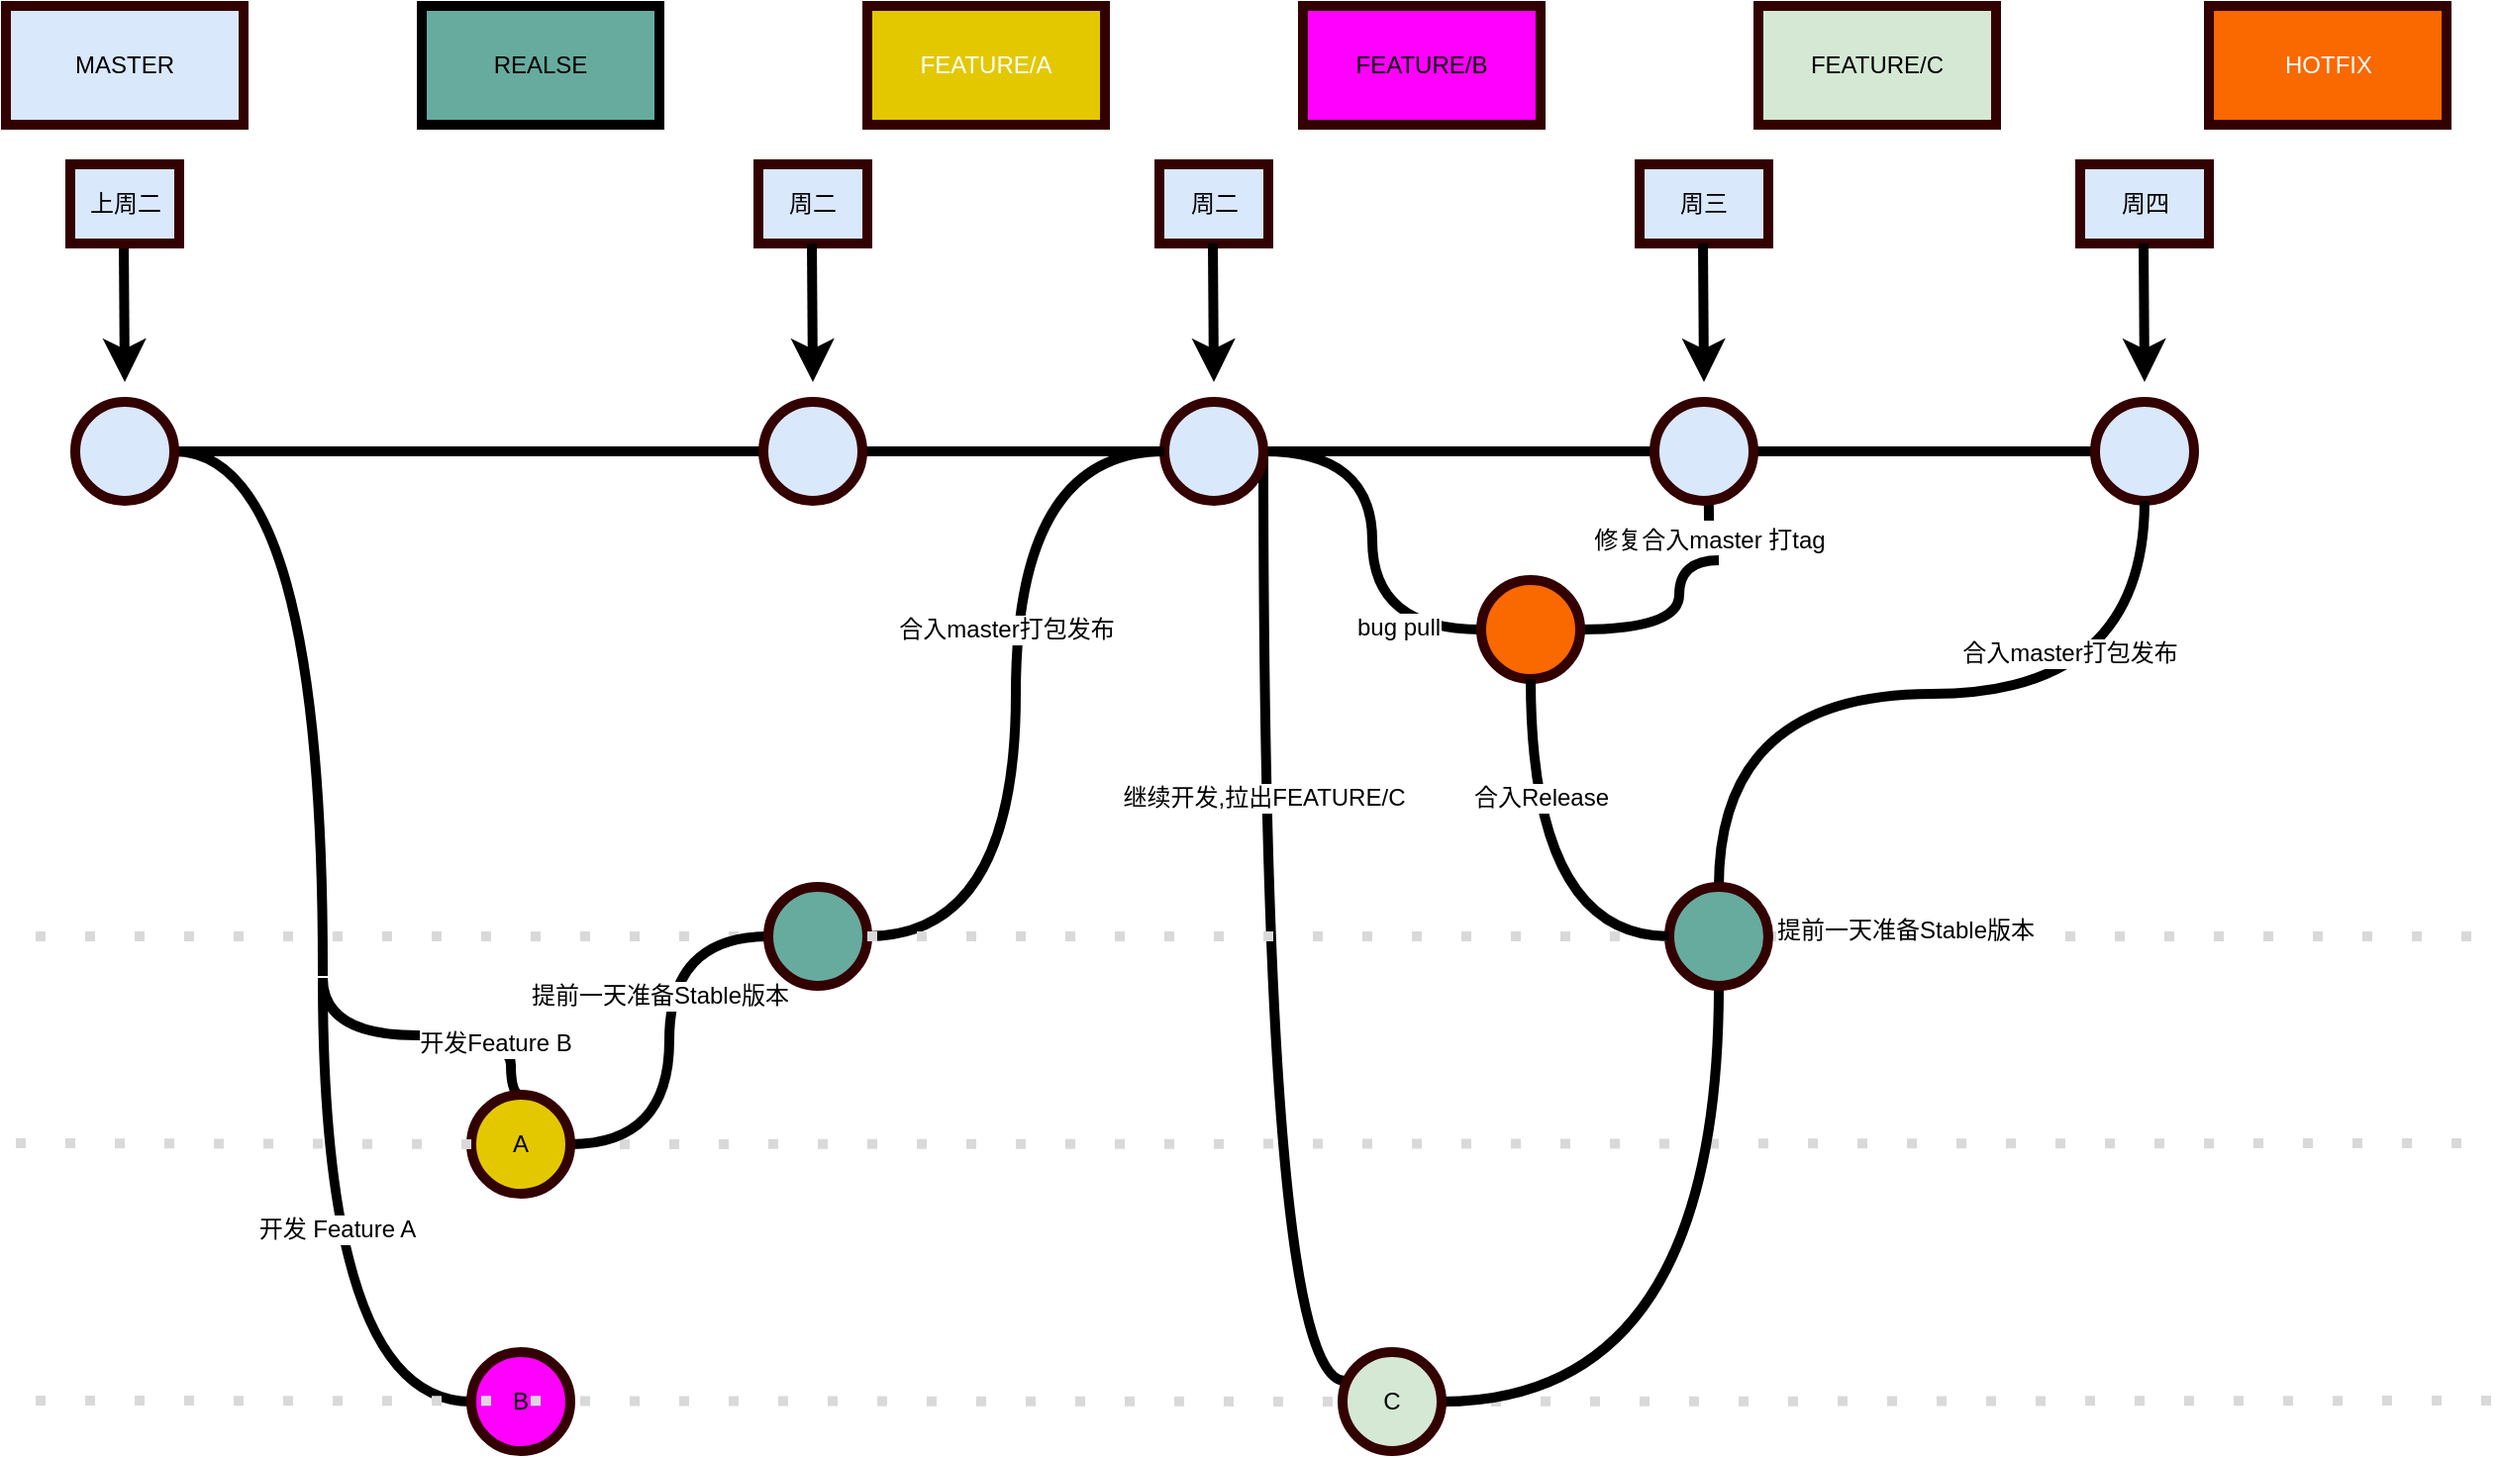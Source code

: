 <mxfile version="14.9.2" type="github">
  <diagram id="chNzZVGyo9SPdtNRLmo0" name="Page-1">
    <mxGraphModel dx="2522" dy="826" grid="1" gridSize="10" guides="1" tooltips="1" connect="1" arrows="1" fold="1" page="1" pageScale="1" pageWidth="1100" pageHeight="850" math="0" shadow="0">
      <root>
        <mxCell id="0" />
        <mxCell id="1" parent="0" />
        <mxCell id="sQp2Zh3F2BZOGlov7ECM-1" value="" style="endArrow=none;dashed=1;html=1;strokeWidth=5;dashPattern=1 4;strokeColor=#D9D9D9;" edge="1" parent="1" target="sQp2Zh3F2BZOGlov7ECM-48">
          <mxGeometry width="50" height="50" relative="1" as="geometry">
            <mxPoint x="-220" y="520" as="sourcePoint" />
            <mxPoint x="1020" y="520" as="targetPoint" />
          </mxGeometry>
        </mxCell>
        <mxCell id="sQp2Zh3F2BZOGlov7ECM-2" value="" style="endArrow=none;dashed=1;html=1;strokeWidth=5;dashPattern=1 4;strokeColor=#D9D9D9;" edge="1" parent="1" source="sQp2Zh3F2BZOGlov7ECM-59">
          <mxGeometry width="50" height="50" relative="1" as="geometry">
            <mxPoint x="-220" y="754.5" as="sourcePoint" />
            <mxPoint x="1020" y="754.5" as="targetPoint" />
          </mxGeometry>
        </mxCell>
        <mxCell id="sQp2Zh3F2BZOGlov7ECM-3" value="" style="endArrow=none;dashed=1;html=1;strokeWidth=5;dashPattern=1 4;strokeColor=#D9D9D9;" edge="1" parent="1" source="sQp2Zh3F2BZOGlov7ECM-51">
          <mxGeometry width="50" height="50" relative="1" as="geometry">
            <mxPoint x="-230" y="624.5" as="sourcePoint" />
            <mxPoint x="1010" y="624.5" as="targetPoint" />
          </mxGeometry>
        </mxCell>
        <mxCell id="sQp2Zh3F2BZOGlov7ECM-6" value="" style="endArrow=none;dashed=1;html=1;strokeWidth=5;dashPattern=1 4;strokeColor=#D9D9D9;startArrow=none;" edge="1" parent="1" source="sQp2Zh3F2BZOGlov7ECM-44">
          <mxGeometry width="50" height="50" relative="1" as="geometry">
            <mxPoint x="-220" y="520" as="sourcePoint" />
            <mxPoint x="1020" y="520" as="targetPoint" />
          </mxGeometry>
        </mxCell>
        <mxCell id="sQp2Zh3F2BZOGlov7ECM-7" value="MASTER" style="rounded=0;whiteSpace=wrap;html=1;strokeWidth=5;fillColor=#dae8fc;strokeColor=#330000;" vertex="1" parent="1">
          <mxGeometry x="-235" y="50" width="120" height="60" as="geometry" />
        </mxCell>
        <mxCell id="sQp2Zh3F2BZOGlov7ECM-8" value="REALSE" style="rounded=0;whiteSpace=wrap;html=1;strokeWidth=5;fillColor=#67AB9F;" vertex="1" parent="1">
          <mxGeometry x="-25" y="50" width="120" height="60" as="geometry" />
        </mxCell>
        <mxCell id="sQp2Zh3F2BZOGlov7ECM-9" value="FEATURE/A&lt;br&gt;" style="rounded=0;whiteSpace=wrap;html=1;strokeWidth=5;fillColor=#e3c800;strokeColor=#330000;fontColor=#ffffff;" vertex="1" parent="1">
          <mxGeometry x="200" y="50" width="120" height="60" as="geometry" />
        </mxCell>
        <mxCell id="sQp2Zh3F2BZOGlov7ECM-10" value="HOTFIX" style="rounded=0;whiteSpace=wrap;html=1;strokeWidth=5;fillColor=#fa6800;strokeColor=#330000;fontColor=#ffffff;" vertex="1" parent="1">
          <mxGeometry x="877.5" y="50" width="120" height="60" as="geometry" />
        </mxCell>
        <mxCell id="sQp2Zh3F2BZOGlov7ECM-11" style="edgeStyle=orthogonalEdgeStyle;rounded=0;orthogonalLoop=1;jettySize=auto;html=1;strokeWidth=5;curved=1;endArrow=none;endFill=0;" edge="1" parent="1" source="sQp2Zh3F2BZOGlov7ECM-13">
          <mxGeometry relative="1" as="geometry">
            <mxPoint x="-75" y="540" as="targetPoint" />
          </mxGeometry>
        </mxCell>
        <mxCell id="sQp2Zh3F2BZOGlov7ECM-12" style="edgeStyle=orthogonalEdgeStyle;curved=1;rounded=0;orthogonalLoop=1;jettySize=auto;html=1;entryX=0;entryY=0.5;entryDx=0;entryDy=0;endArrow=none;endFill=0;strokeWidth=5;" edge="1" parent="1" source="sQp2Zh3F2BZOGlov7ECM-13" target="sQp2Zh3F2BZOGlov7ECM-20">
          <mxGeometry relative="1" as="geometry" />
        </mxCell>
        <mxCell id="sQp2Zh3F2BZOGlov7ECM-13" value="" style="ellipse;whiteSpace=wrap;html=1;aspect=fixed;strokeColor=#330000;fillColor=#DAE8FC;strokeWidth=5;" vertex="1" parent="1">
          <mxGeometry x="-200" y="250" width="50" height="50" as="geometry" />
        </mxCell>
        <mxCell id="sQp2Zh3F2BZOGlov7ECM-14" style="edgeStyle=orthogonalEdgeStyle;curved=1;rounded=0;orthogonalLoop=1;jettySize=auto;html=1;entryX=0;entryY=0.5;entryDx=0;entryDy=0;endArrow=none;endFill=0;strokeWidth=5;" edge="1" parent="1" source="sQp2Zh3F2BZOGlov7ECM-20" target="sQp2Zh3F2BZOGlov7ECM-35">
          <mxGeometry relative="1" as="geometry" />
        </mxCell>
        <mxCell id="sQp2Zh3F2BZOGlov7ECM-15" style="edgeStyle=orthogonalEdgeStyle;curved=1;rounded=0;orthogonalLoop=1;jettySize=auto;html=1;entryX=0;entryY=0.5;entryDx=0;entryDy=0;endArrow=none;endFill=0;strokeWidth=5;" edge="1" parent="1" source="sQp2Zh3F2BZOGlov7ECM-20" target="sQp2Zh3F2BZOGlov7ECM-57">
          <mxGeometry relative="1" as="geometry" />
        </mxCell>
        <mxCell id="sQp2Zh3F2BZOGlov7ECM-16" value="bug pull" style="text;html=1;align=center;verticalAlign=middle;resizable=0;points=[];labelBackgroundColor=#ffffff;" vertex="1" connectable="0" parent="sQp2Zh3F2BZOGlov7ECM-15">
          <mxGeometry x="0.438" y="13" relative="1" as="geometry">
            <mxPoint as="offset" />
          </mxGeometry>
        </mxCell>
        <mxCell id="sQp2Zh3F2BZOGlov7ECM-18" style="edgeStyle=orthogonalEdgeStyle;curved=1;rounded=0;orthogonalLoop=1;jettySize=auto;html=1;entryX=0.02;entryY=0.29;entryDx=0;entryDy=0;entryPerimeter=0;endArrow=none;endFill=0;strokeWidth=5;" edge="1" parent="1" source="sQp2Zh3F2BZOGlov7ECM-20" target="sQp2Zh3F2BZOGlov7ECM-59">
          <mxGeometry relative="1" as="geometry">
            <Array as="points">
              <mxPoint x="400" y="745" />
            </Array>
          </mxGeometry>
        </mxCell>
        <mxCell id="sQp2Zh3F2BZOGlov7ECM-19" value="继续开发,拉出FEATURE/C" style="text;html=1;align=center;verticalAlign=middle;resizable=0;points=[];labelBackgroundColor=#ffffff;" vertex="1" connectable="0" parent="sQp2Zh3F2BZOGlov7ECM-18">
          <mxGeometry x="-0.812" relative="1" as="geometry">
            <mxPoint y="127" as="offset" />
          </mxGeometry>
        </mxCell>
        <mxCell id="sQp2Zh3F2BZOGlov7ECM-20" value="" style="ellipse;whiteSpace=wrap;html=1;aspect=fixed;strokeColor=#330000;fillColor=#DAE8FC;strokeWidth=5;" vertex="1" parent="1">
          <mxGeometry x="350" y="250" width="50" height="50" as="geometry" />
        </mxCell>
        <mxCell id="sQp2Zh3F2BZOGlov7ECM-21" value="" style="endArrow=classic;html=1;strokeWidth=5;" edge="1" parent="1">
          <mxGeometry width="50" height="50" relative="1" as="geometry">
            <mxPoint x="-175.5" y="170" as="sourcePoint" />
            <mxPoint x="-175" y="240" as="targetPoint" />
          </mxGeometry>
        </mxCell>
        <mxCell id="sQp2Zh3F2BZOGlov7ECM-22" style="edgeStyle=orthogonalEdgeStyle;rounded=0;orthogonalLoop=1;jettySize=auto;html=1;entryX=0.5;entryY=0;entryDx=0;entryDy=0;curved=1;endArrow=none;endFill=0;strokeWidth=5;" edge="1" parent="1" target="sQp2Zh3F2BZOGlov7ECM-51">
          <mxGeometry relative="1" as="geometry">
            <Array as="points">
              <mxPoint x="-75" y="570" />
              <mxPoint x="20" y="570" />
              <mxPoint x="20" y="600" />
            </Array>
            <mxPoint x="-75" y="541" as="sourcePoint" />
          </mxGeometry>
        </mxCell>
        <mxCell id="sQp2Zh3F2BZOGlov7ECM-23" value="开发Feature B" style="text;html=1;align=center;verticalAlign=middle;resizable=0;points=[];labelBackgroundColor=#ffffff;" vertex="1" connectable="0" parent="sQp2Zh3F2BZOGlov7ECM-22">
          <mxGeometry x="0.458" y="-4" relative="1" as="geometry">
            <mxPoint as="offset" />
          </mxGeometry>
        </mxCell>
        <mxCell id="sQp2Zh3F2BZOGlov7ECM-24" style="edgeStyle=orthogonalEdgeStyle;rounded=0;orthogonalLoop=1;jettySize=auto;html=1;entryX=0;entryY=0.5;entryDx=0;entryDy=0;curved=1;strokeWidth=5;endArrow=none;endFill=0;" edge="1" parent="1" target="sQp2Zh3F2BZOGlov7ECM-33">
          <mxGeometry relative="1" as="geometry">
            <Array as="points">
              <mxPoint x="-75" y="755" />
            </Array>
            <mxPoint x="-75" y="541" as="sourcePoint" />
          </mxGeometry>
        </mxCell>
        <mxCell id="sQp2Zh3F2BZOGlov7ECM-25" value="开发 Feature A" style="text;html=1;align=center;verticalAlign=middle;resizable=0;points=[];labelBackgroundColor=#ffffff;" vertex="1" connectable="0" parent="sQp2Zh3F2BZOGlov7ECM-24">
          <mxGeometry x="-0.124" y="7" relative="1" as="geometry">
            <mxPoint as="offset" />
          </mxGeometry>
        </mxCell>
        <mxCell id="sQp2Zh3F2BZOGlov7ECM-27" value="上周二" style="rounded=0;whiteSpace=wrap;html=1;strokeWidth=5;fillColor=#dae8fc;strokeColor=#330000;" vertex="1" parent="1">
          <mxGeometry x="-202.5" y="130" width="55" height="40" as="geometry" />
        </mxCell>
        <mxCell id="sQp2Zh3F2BZOGlov7ECM-28" value="周四" style="rounded=0;whiteSpace=wrap;html=1;strokeWidth=5;fillColor=#dae8fc;strokeColor=#330000;" vertex="1" parent="1">
          <mxGeometry x="812.5" y="130" width="65" height="40" as="geometry" />
        </mxCell>
        <mxCell id="sQp2Zh3F2BZOGlov7ECM-29" value="" style="endArrow=classic;html=1;strokeWidth=5;" edge="1" parent="1">
          <mxGeometry width="50" height="50" relative="1" as="geometry">
            <mxPoint x="844.5" y="170" as="sourcePoint" />
            <mxPoint x="845" y="240" as="targetPoint" />
          </mxGeometry>
        </mxCell>
        <mxCell id="sQp2Zh3F2BZOGlov7ECM-30" style="edgeStyle=orthogonalEdgeStyle;curved=1;rounded=0;orthogonalLoop=1;jettySize=auto;html=1;entryX=0;entryY=0.5;entryDx=0;entryDy=0;endArrow=none;endFill=0;strokeWidth=5;" edge="1" parent="1" source="sQp2Zh3F2BZOGlov7ECM-51" target="sQp2Zh3F2BZOGlov7ECM-48">
          <mxGeometry relative="1" as="geometry" />
        </mxCell>
        <mxCell id="sQp2Zh3F2BZOGlov7ECM-31" value="提前一天准备Stable版本" style="text;html=1;align=center;verticalAlign=middle;resizable=0;points=[];labelBackgroundColor=#ffffff;" vertex="1" connectable="0" parent="sQp2Zh3F2BZOGlov7ECM-30">
          <mxGeometry x="0.086" relative="1" as="geometry">
            <mxPoint x="-5" y="-14" as="offset" />
          </mxGeometry>
        </mxCell>
        <mxCell id="sQp2Zh3F2BZOGlov7ECM-32" value="FEATURE/B" style="rounded=0;whiteSpace=wrap;html=1;strokeWidth=5;fillColor=#FF00FF;strokeColor=#330000;gradientColor=none;" vertex="1" parent="1">
          <mxGeometry x="420" y="50" width="120" height="60" as="geometry" />
        </mxCell>
        <mxCell id="sQp2Zh3F2BZOGlov7ECM-33" value="B" style="ellipse;whiteSpace=wrap;html=1;aspect=fixed;strokeColor=#330000;strokeWidth=5;fillColor=#FF00FF;" vertex="1" parent="1">
          <mxGeometry y="730" width="50" height="50" as="geometry" />
        </mxCell>
        <mxCell id="sQp2Zh3F2BZOGlov7ECM-35" value="" style="ellipse;whiteSpace=wrap;html=1;aspect=fixed;strokeColor=#330000;fillColor=#DAE8FC;strokeWidth=5;" vertex="1" parent="1">
          <mxGeometry x="820" y="250" width="50" height="50" as="geometry" />
        </mxCell>
        <mxCell id="sQp2Zh3F2BZOGlov7ECM-36" style="edgeStyle=orthogonalEdgeStyle;curved=1;rounded=0;orthogonalLoop=1;jettySize=auto;html=1;entryX=0.5;entryY=1;entryDx=0;entryDy=0;endArrow=none;endFill=0;strokeWidth=5;" edge="1" parent="1" source="sQp2Zh3F2BZOGlov7ECM-39" target="sQp2Zh3F2BZOGlov7ECM-63">
          <mxGeometry relative="1" as="geometry" />
        </mxCell>
        <mxCell id="sQp2Zh3F2BZOGlov7ECM-37" value="周二" style="rounded=0;whiteSpace=wrap;html=1;strokeWidth=5;fillColor=#dae8fc;strokeColor=#330000;" vertex="1" parent="1">
          <mxGeometry x="347.5" y="130" width="55" height="40" as="geometry" />
        </mxCell>
        <mxCell id="sQp2Zh3F2BZOGlov7ECM-38" value="" style="endArrow=classic;html=1;strokeWidth=5;" edge="1" parent="1">
          <mxGeometry width="50" height="50" relative="1" as="geometry">
            <mxPoint x="374.5" y="170" as="sourcePoint" />
            <mxPoint x="375" y="240" as="targetPoint" />
          </mxGeometry>
        </mxCell>
        <mxCell id="sQp2Zh3F2BZOGlov7ECM-39" value="修复合入master 打tag" style="text;html=1;align=center;verticalAlign=middle;resizable=0;points=[];autosize=1;" vertex="1" parent="1">
          <mxGeometry x="560" y="310" width="130" height="20" as="geometry" />
        </mxCell>
        <mxCell id="sQp2Zh3F2BZOGlov7ECM-40" style="edgeStyle=orthogonalEdgeStyle;curved=1;rounded=0;orthogonalLoop=1;jettySize=auto;html=1;endArrow=none;endFill=0;strokeWidth=5;" edge="1" parent="1" source="sQp2Zh3F2BZOGlov7ECM-57">
          <mxGeometry relative="1" as="geometry">
            <mxPoint x="660" y="365" as="sourcePoint" />
            <mxPoint x="630" y="330" as="targetPoint" />
            <Array as="points">
              <mxPoint x="610" y="365" />
              <mxPoint x="610" y="330" />
            </Array>
          </mxGeometry>
        </mxCell>
        <mxCell id="sQp2Zh3F2BZOGlov7ECM-41" style="edgeStyle=orthogonalEdgeStyle;rounded=0;orthogonalLoop=1;jettySize=auto;html=1;exitX=0.5;exitY=1;exitDx=0;exitDy=0;entryX=0.5;entryY=0;entryDx=0;entryDy=0;endArrow=none;endFill=0;strokeWidth=5;curved=1;" edge="1" parent="1" source="sQp2Zh3F2BZOGlov7ECM-35" target="sQp2Zh3F2BZOGlov7ECM-44">
          <mxGeometry relative="1" as="geometry">
            <mxPoint x="845" y="460" as="sourcePoint" />
          </mxGeometry>
        </mxCell>
        <mxCell id="sQp2Zh3F2BZOGlov7ECM-43" style="edgeStyle=orthogonalEdgeStyle;rounded=0;orthogonalLoop=1;jettySize=auto;html=1;endArrow=none;endFill=0;strokeWidth=5;exitX=0.5;exitY=1;exitDx=0;exitDy=0;entryX=1;entryY=0.5;entryDx=0;entryDy=0;curved=1;" edge="1" parent="1" source="sQp2Zh3F2BZOGlov7ECM-44" target="sQp2Zh3F2BZOGlov7ECM-59">
          <mxGeometry relative="1" as="geometry">
            <mxPoint x="845" y="730" as="targetPoint" />
          </mxGeometry>
        </mxCell>
        <mxCell id="sQp2Zh3F2BZOGlov7ECM-46" style="edgeStyle=orthogonalEdgeStyle;curved=1;rounded=0;orthogonalLoop=1;jettySize=auto;html=1;entryX=0;entryY=0.5;entryDx=0;entryDy=0;endArrow=none;endFill=0;strokeWidth=5;" edge="1" parent="1" source="sQp2Zh3F2BZOGlov7ECM-48" target="sQp2Zh3F2BZOGlov7ECM-20">
          <mxGeometry relative="1" as="geometry" />
        </mxCell>
        <mxCell id="sQp2Zh3F2BZOGlov7ECM-47" value="合入master打包发布" style="text;html=1;align=center;verticalAlign=middle;resizable=0;points=[];labelBackgroundColor=#ffffff;" vertex="1" connectable="0" parent="sQp2Zh3F2BZOGlov7ECM-46">
          <mxGeometry x="-0.076" y="1" relative="1" as="geometry">
            <mxPoint x="-4" y="-48" as="offset" />
          </mxGeometry>
        </mxCell>
        <mxCell id="sQp2Zh3F2BZOGlov7ECM-48" value="" style="ellipse;whiteSpace=wrap;html=1;aspect=fixed;strokeColor=#330000;fillColor=#67AB9F;strokeWidth=5;" vertex="1" parent="1">
          <mxGeometry x="150" y="495" width="50" height="50" as="geometry" />
        </mxCell>
        <mxCell id="sQp2Zh3F2BZOGlov7ECM-51" value="A" style="ellipse;whiteSpace=wrap;html=1;aspect=fixed;strokeColor=#330000;fillColor=#E3C800;strokeWidth=5;" vertex="1" parent="1">
          <mxGeometry y="600" width="50" height="50" as="geometry" />
        </mxCell>
        <mxCell id="sQp2Zh3F2BZOGlov7ECM-52" value="" style="endArrow=none;dashed=1;html=1;strokeWidth=5;dashPattern=1 4;strokeColor=#D9D9D9;" edge="1" parent="1" target="sQp2Zh3F2BZOGlov7ECM-51">
          <mxGeometry width="50" height="50" relative="1" as="geometry">
            <mxPoint x="-230" y="624.5" as="sourcePoint" />
            <mxPoint x="1010" y="624.5" as="targetPoint" />
          </mxGeometry>
        </mxCell>
        <mxCell id="sQp2Zh3F2BZOGlov7ECM-56" value="提前一天准备Stable版本" style="text;html=1;align=center;verticalAlign=middle;resizable=0;points=[];labelBackgroundColor=#ffffff;" vertex="1" connectable="0" parent="1">
          <mxGeometry x="730" y="520" as="geometry">
            <mxPoint x="-6" y="-3" as="offset" />
          </mxGeometry>
        </mxCell>
        <mxCell id="sQp2Zh3F2BZOGlov7ECM-57" value="" style="ellipse;whiteSpace=wrap;html=1;aspect=fixed;strokeColor=#330000;fillColor=#FA6800;strokeWidth=5;" vertex="1" parent="1">
          <mxGeometry x="510" y="340" width="50" height="50" as="geometry" />
        </mxCell>
        <mxCell id="sQp2Zh3F2BZOGlov7ECM-59" value="C" style="ellipse;whiteSpace=wrap;html=1;aspect=fixed;strokeColor=#330000;strokeWidth=5;fillColor=#D5E8D4;" vertex="1" parent="1">
          <mxGeometry x="440" y="730" width="50" height="50" as="geometry" />
        </mxCell>
        <mxCell id="sQp2Zh3F2BZOGlov7ECM-60" value="" style="endArrow=none;dashed=1;html=1;strokeWidth=5;dashPattern=1 4;strokeColor=#D9D9D9;" edge="1" parent="1" target="sQp2Zh3F2BZOGlov7ECM-59">
          <mxGeometry width="50" height="50" relative="1" as="geometry">
            <mxPoint x="-220" y="754.5" as="sourcePoint" />
            <mxPoint x="1020" y="754.5" as="targetPoint" />
          </mxGeometry>
        </mxCell>
        <mxCell id="sQp2Zh3F2BZOGlov7ECM-62" value="FEATURE/C" style="rounded=0;whiteSpace=wrap;html=1;strokeWidth=5;strokeColor=#330000;gradientColor=none;fillColor=#D5E8D4;" vertex="1" parent="1">
          <mxGeometry x="650" y="50" width="120" height="60" as="geometry" />
        </mxCell>
        <mxCell id="sQp2Zh3F2BZOGlov7ECM-63" value="" style="ellipse;whiteSpace=wrap;html=1;aspect=fixed;strokeColor=#330000;fillColor=#DAE8FC;strokeWidth=5;" vertex="1" parent="1">
          <mxGeometry x="597.5" y="250" width="50" height="50" as="geometry" />
        </mxCell>
        <mxCell id="sQp2Zh3F2BZOGlov7ECM-64" value="周三" style="rounded=0;whiteSpace=wrap;html=1;strokeWidth=5;fillColor=#dae8fc;strokeColor=#330000;" vertex="1" parent="1">
          <mxGeometry x="590" y="130" width="65" height="40" as="geometry" />
        </mxCell>
        <mxCell id="sQp2Zh3F2BZOGlov7ECM-65" value="" style="endArrow=classic;html=1;strokeWidth=5;" edge="1" parent="1">
          <mxGeometry width="50" height="50" relative="1" as="geometry">
            <mxPoint x="622" y="170" as="sourcePoint" />
            <mxPoint x="622.5" y="240" as="targetPoint" />
          </mxGeometry>
        </mxCell>
        <mxCell id="sQp2Zh3F2BZOGlov7ECM-67" value="合入master打包发布" style="text;html=1;align=center;verticalAlign=middle;resizable=0;points=[];labelBackgroundColor=#ffffff;" vertex="1" connectable="0" parent="1">
          <mxGeometry x="812.5" y="380" as="geometry">
            <mxPoint x="-6" y="-3" as="offset" />
          </mxGeometry>
        </mxCell>
        <mxCell id="sQp2Zh3F2BZOGlov7ECM-44" value="" style="ellipse;whiteSpace=wrap;html=1;aspect=fixed;strokeColor=#330000;fillColor=#67AB9F;strokeWidth=5;" vertex="1" parent="1">
          <mxGeometry x="605" y="495" width="50" height="50" as="geometry" />
        </mxCell>
        <mxCell id="sQp2Zh3F2BZOGlov7ECM-68" value="" style="endArrow=none;dashed=1;html=1;strokeWidth=5;dashPattern=1 4;strokeColor=#D9D9D9;" edge="1" parent="1" source="sQp2Zh3F2BZOGlov7ECM-48" target="sQp2Zh3F2BZOGlov7ECM-44">
          <mxGeometry width="50" height="50" relative="1" as="geometry">
            <mxPoint x="250.0" y="516.126" as="sourcePoint" />
            <mxPoint x="1020" y="520" as="targetPoint" />
          </mxGeometry>
        </mxCell>
        <mxCell id="sQp2Zh3F2BZOGlov7ECM-69" value="" style="ellipse;whiteSpace=wrap;html=1;aspect=fixed;strokeColor=#330000;fillColor=#DAE8FC;strokeWidth=5;" vertex="1" parent="1">
          <mxGeometry x="147.5" y="250" width="50" height="50" as="geometry" />
        </mxCell>
        <mxCell id="sQp2Zh3F2BZOGlov7ECM-70" value="周二" style="rounded=0;whiteSpace=wrap;html=1;strokeWidth=5;fillColor=#dae8fc;strokeColor=#330000;" vertex="1" parent="1">
          <mxGeometry x="145" y="130" width="55" height="40" as="geometry" />
        </mxCell>
        <mxCell id="sQp2Zh3F2BZOGlov7ECM-71" value="" style="endArrow=classic;html=1;strokeWidth=5;" edge="1" parent="1">
          <mxGeometry width="50" height="50" relative="1" as="geometry">
            <mxPoint x="172" y="170" as="sourcePoint" />
            <mxPoint x="172.5" y="240" as="targetPoint" />
          </mxGeometry>
        </mxCell>
        <mxCell id="sQp2Zh3F2BZOGlov7ECM-72" style="edgeStyle=orthogonalEdgeStyle;curved=1;rounded=0;orthogonalLoop=1;jettySize=auto;html=1;endArrow=none;endFill=0;strokeWidth=5;exitX=0.5;exitY=1;exitDx=0;exitDy=0;entryX=0;entryY=0.5;entryDx=0;entryDy=0;" edge="1" parent="1" source="sQp2Zh3F2BZOGlov7ECM-57" target="sQp2Zh3F2BZOGlov7ECM-44">
          <mxGeometry relative="1" as="geometry">
            <mxPoint x="510" y="440" as="sourcePoint" />
            <mxPoint x="600" y="520" as="targetPoint" />
          </mxGeometry>
        </mxCell>
        <mxCell id="sQp2Zh3F2BZOGlov7ECM-73" value="合入Release" style="text;html=1;align=center;verticalAlign=middle;resizable=0;points=[];labelBackgroundColor=#ffffff;" vertex="1" connectable="0" parent="sQp2Zh3F2BZOGlov7ECM-72">
          <mxGeometry x="0.438" y="13" relative="1" as="geometry">
            <mxPoint x="-9" y="-57" as="offset" />
          </mxGeometry>
        </mxCell>
      </root>
    </mxGraphModel>
  </diagram>
</mxfile>
